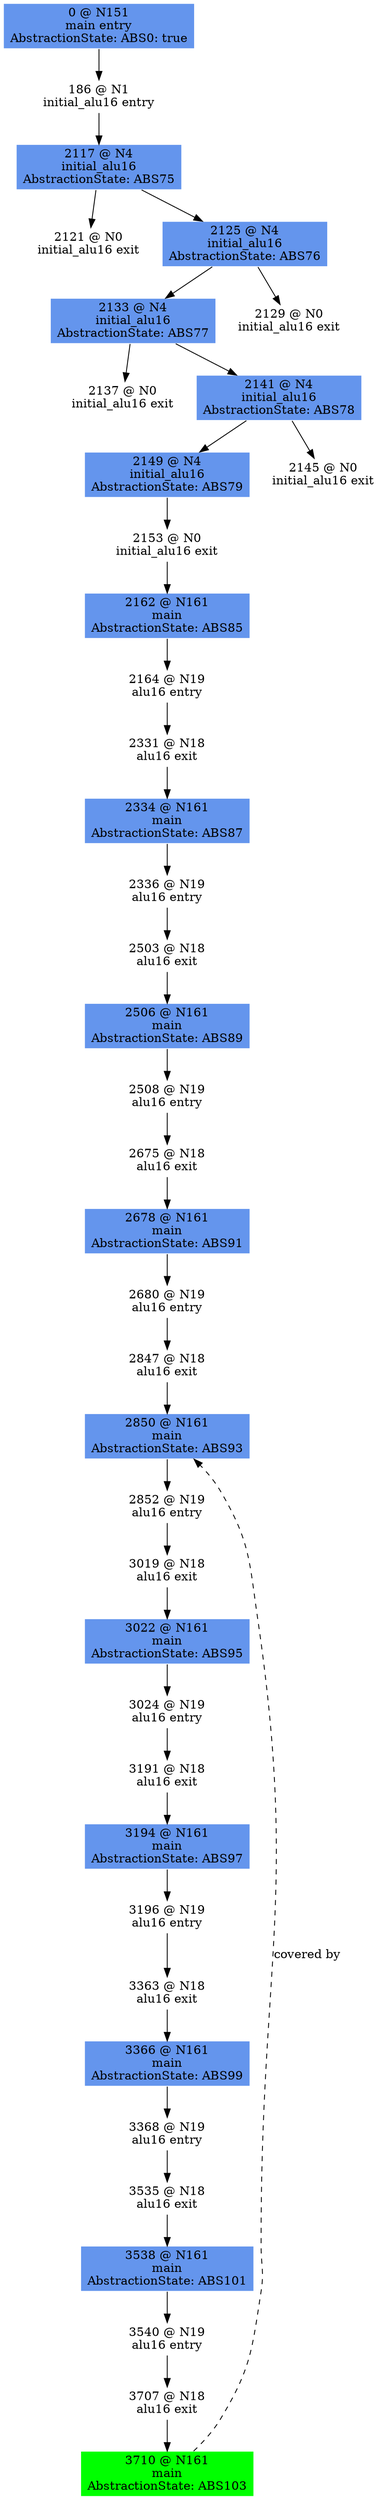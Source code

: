 digraph ARG {
node [style="filled" shape="box" color="white"]
0 [fillcolor="cornflowerblue" label="0 @ N151\nmain entry\nAbstractionState: ABS0: true\n" id="0"]
186 [label="186 @ N1\ninitial_alu16 entry\n" id="186"]
2117 [fillcolor="cornflowerblue" label="2117 @ N4\ninitial_alu16\nAbstractionState: ABS75\n" id="2117"]
2121 [label="2121 @ N0\ninitial_alu16 exit\n" id="2121"]
2125 [fillcolor="cornflowerblue" label="2125 @ N4\ninitial_alu16\nAbstractionState: ABS76\n" id="2125"]
2133 [fillcolor="cornflowerblue" label="2133 @ N4\ninitial_alu16\nAbstractionState: ABS77\n" id="2133"]
2137 [label="2137 @ N0\ninitial_alu16 exit\n" id="2137"]
2141 [fillcolor="cornflowerblue" label="2141 @ N4\ninitial_alu16\nAbstractionState: ABS78\n" id="2141"]
2149 [fillcolor="cornflowerblue" label="2149 @ N4\ninitial_alu16\nAbstractionState: ABS79\n" id="2149"]
2153 [label="2153 @ N0\ninitial_alu16 exit\n" id="2153"]
2162 [fillcolor="cornflowerblue" label="2162 @ N161\nmain\nAbstractionState: ABS85\n" id="2162"]
2164 [label="2164 @ N19\nalu16 entry\n" id="2164"]
2331 [label="2331 @ N18\nalu16 exit\n" id="2331"]
2334 [fillcolor="cornflowerblue" label="2334 @ N161\nmain\nAbstractionState: ABS87\n" id="2334"]
2336 [label="2336 @ N19\nalu16 entry\n" id="2336"]
2503 [label="2503 @ N18\nalu16 exit\n" id="2503"]
2506 [fillcolor="cornflowerblue" label="2506 @ N161\nmain\nAbstractionState: ABS89\n" id="2506"]
2508 [label="2508 @ N19\nalu16 entry\n" id="2508"]
2675 [label="2675 @ N18\nalu16 exit\n" id="2675"]
2678 [fillcolor="cornflowerblue" label="2678 @ N161\nmain\nAbstractionState: ABS91\n" id="2678"]
2680 [label="2680 @ N19\nalu16 entry\n" id="2680"]
2847 [label="2847 @ N18\nalu16 exit\n" id="2847"]
2850 [fillcolor="cornflowerblue" label="2850 @ N161\nmain\nAbstractionState: ABS93\n" id="2850"]
2852 [label="2852 @ N19\nalu16 entry\n" id="2852"]
3019 [label="3019 @ N18\nalu16 exit\n" id="3019"]
3022 [fillcolor="cornflowerblue" label="3022 @ N161\nmain\nAbstractionState: ABS95\n" id="3022"]
3024 [label="3024 @ N19\nalu16 entry\n" id="3024"]
3191 [label="3191 @ N18\nalu16 exit\n" id="3191"]
3194 [fillcolor="cornflowerblue" label="3194 @ N161\nmain\nAbstractionState: ABS97\n" id="3194"]
3196 [label="3196 @ N19\nalu16 entry\n" id="3196"]
3363 [label="3363 @ N18\nalu16 exit\n" id="3363"]
3366 [fillcolor="cornflowerblue" label="3366 @ N161\nmain\nAbstractionState: ABS99\n" id="3366"]
3368 [label="3368 @ N19\nalu16 entry\n" id="3368"]
3535 [label="3535 @ N18\nalu16 exit\n" id="3535"]
3538 [fillcolor="cornflowerblue" label="3538 @ N161\nmain\nAbstractionState: ABS101\n" id="3538"]
3540 [label="3540 @ N19\nalu16 entry\n" id="3540"]
3707 [label="3707 @ N18\nalu16 exit\n" id="3707"]
3710 [fillcolor="green" label="3710 @ N161\nmain\nAbstractionState: ABS103\n" id="3710"]
2145 [label="2145 @ N0\ninitial_alu16 exit\n" id="2145"]
2129 [label="2129 @ N0\ninitial_alu16 exit\n" id="2129"]
0 -> 186 []
186 -> 2117 []
2117 -> 2125 []
2117 -> 2121 []
2125 -> 2129 []
2125 -> 2133 []
2133 -> 2141 []
2133 -> 2137 []
2141 -> 2145 []
2141 -> 2149 []
2149 -> 2153 []
2153 -> 2162 []
2162 -> 2164 []
2164 -> 2331 []
2331 -> 2334 []
2334 -> 2336 []
2336 -> 2503 []
2503 -> 2506 []
2506 -> 2508 []
2508 -> 2675 []
2675 -> 2678 []
2678 -> 2680 []
2680 -> 2847 []
2847 -> 2850 []
3710 -> 2850 [style="dashed" weight="0" label="covered by"]
2850 -> 2852 []
2852 -> 3019 []
3019 -> 3022 []
3022 -> 3024 []
3024 -> 3191 []
3191 -> 3194 []
3194 -> 3196 []
3196 -> 3363 []
3363 -> 3366 []
3366 -> 3368 []
3368 -> 3535 []
3535 -> 3538 []
3538 -> 3540 []
3540 -> 3707 []
3707 -> 3710 []
}
